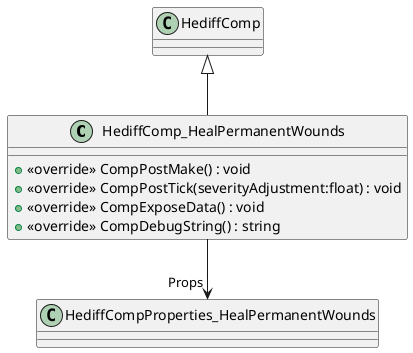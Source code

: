@startuml
class HediffComp_HealPermanentWounds {
    + <<override>> CompPostMake() : void
    + <<override>> CompPostTick(severityAdjustment:float) : void
    + <<override>> CompExposeData() : void
    + <<override>> CompDebugString() : string
}
HediffComp <|-- HediffComp_HealPermanentWounds
HediffComp_HealPermanentWounds --> "Props" HediffCompProperties_HealPermanentWounds
@enduml
